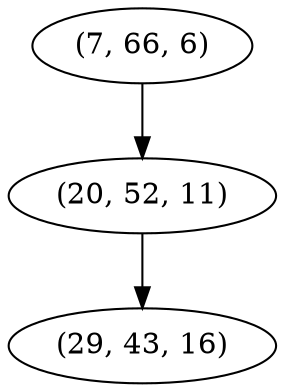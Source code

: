 digraph tree {
    "(7, 66, 6)";
    "(20, 52, 11)";
    "(29, 43, 16)";
    "(7, 66, 6)" -> "(20, 52, 11)";
    "(20, 52, 11)" -> "(29, 43, 16)";
}
